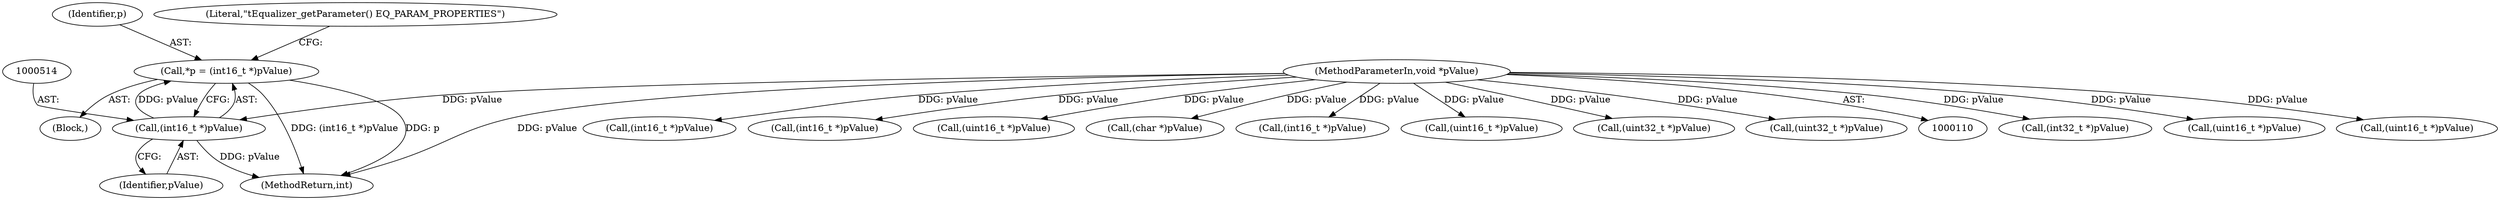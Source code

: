 digraph "0_Android_321ea5257e37c8edb26e66fe4ee78cca4cd915fe@pointer" {
"1000511" [label="(Call,*p = (int16_t *)pValue)"];
"1000513" [label="(Call,(int16_t *)pValue)"];
"1000114" [label="(MethodParameterIn,void *pValue)"];
"1000515" [label="(Identifier,pValue)"];
"1000512" [label="(Identifier,p)"];
"1000517" [label="(Literal,\"\tEqualizer_getParameter() EQ_PARAM_PROPERTIES\")"];
"1000378" [label="(Call,(int32_t *)pValue)"];
"1000281" [label="(Call,(uint16_t *)pValue)"];
"1000114" [label="(MethodParameterIn,void *pValue)"];
"1000509" [label="(Block,)"];
"1000511" [label="(Call,*p = (int16_t *)pValue)"];
"1000567" [label="(MethodReturn,int)"];
"1000434" [label="(Call,(uint16_t *)pValue)"];
"1000299" [label="(Call,(int16_t *)pValue)"];
"1000337" [label="(Call,(int16_t *)pValue)"];
"1000513" [label="(Call,(int16_t *)pValue)"];
"1000446" [label="(Call,(uint16_t *)pValue)"];
"1000481" [label="(Call,(char *)pValue)"];
"1000291" [label="(Call,(int16_t *)pValue)"];
"1000457" [label="(Call,(uint16_t *)pValue)"];
"1000422" [label="(Call,(uint32_t *)pValue)"];
"1000418" [label="(Call,(uint32_t *)pValue)"];
"1000511" -> "1000509"  [label="AST: "];
"1000511" -> "1000513"  [label="CFG: "];
"1000512" -> "1000511"  [label="AST: "];
"1000513" -> "1000511"  [label="AST: "];
"1000517" -> "1000511"  [label="CFG: "];
"1000511" -> "1000567"  [label="DDG: (int16_t *)pValue"];
"1000511" -> "1000567"  [label="DDG: p"];
"1000513" -> "1000511"  [label="DDG: pValue"];
"1000513" -> "1000515"  [label="CFG: "];
"1000514" -> "1000513"  [label="AST: "];
"1000515" -> "1000513"  [label="AST: "];
"1000513" -> "1000567"  [label="DDG: pValue"];
"1000114" -> "1000513"  [label="DDG: pValue"];
"1000114" -> "1000110"  [label="AST: "];
"1000114" -> "1000567"  [label="DDG: pValue"];
"1000114" -> "1000281"  [label="DDG: pValue"];
"1000114" -> "1000291"  [label="DDG: pValue"];
"1000114" -> "1000299"  [label="DDG: pValue"];
"1000114" -> "1000337"  [label="DDG: pValue"];
"1000114" -> "1000378"  [label="DDG: pValue"];
"1000114" -> "1000418"  [label="DDG: pValue"];
"1000114" -> "1000422"  [label="DDG: pValue"];
"1000114" -> "1000434"  [label="DDG: pValue"];
"1000114" -> "1000446"  [label="DDG: pValue"];
"1000114" -> "1000457"  [label="DDG: pValue"];
"1000114" -> "1000481"  [label="DDG: pValue"];
}
